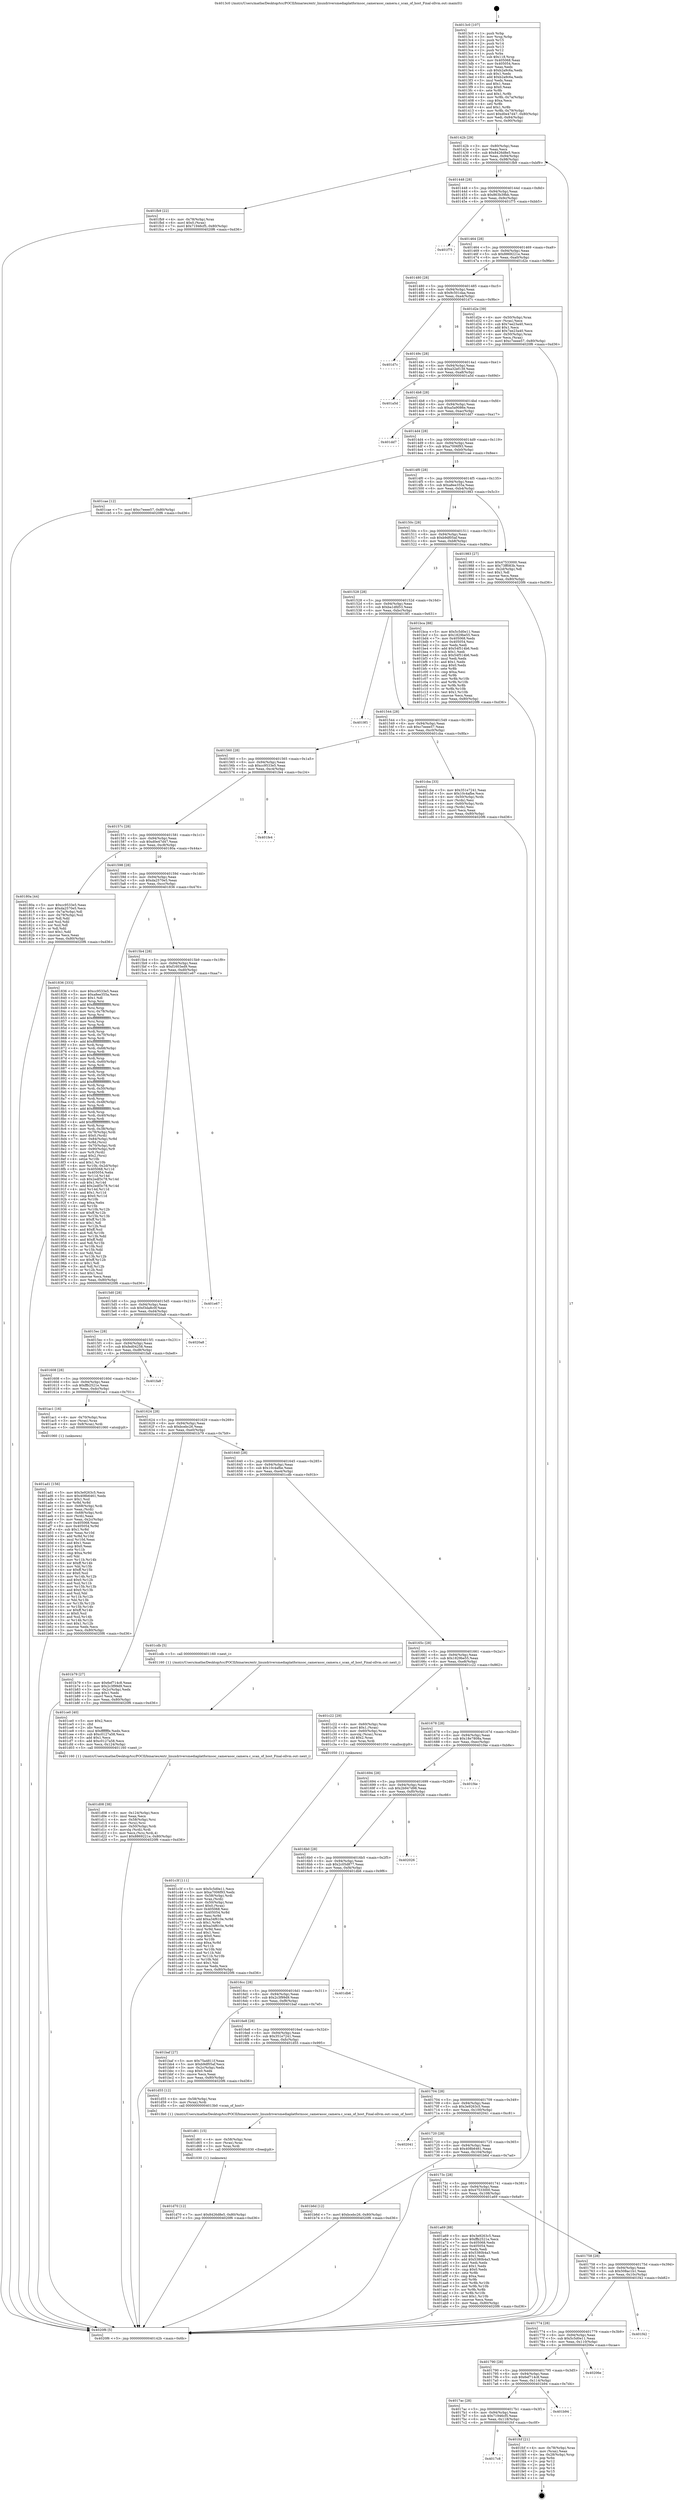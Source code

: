 digraph "0x4013c0" {
  label = "0x4013c0 (/mnt/c/Users/mathe/Desktop/tcc/POCII/binaries/extr_linuxdriversmediaplatformsoc_camerasoc_camera.c_scan_of_host_Final-ollvm.out::main(0))"
  labelloc = "t"
  node[shape=record]

  Entry [label="",width=0.3,height=0.3,shape=circle,fillcolor=black,style=filled]
  "0x40142b" [label="{
     0x40142b [29]\l
     | [instrs]\l
     &nbsp;&nbsp;0x40142b \<+3\>: mov -0x80(%rbp),%eax\l
     &nbsp;&nbsp;0x40142e \<+2\>: mov %eax,%ecx\l
     &nbsp;&nbsp;0x401430 \<+6\>: sub $0x8426d8e5,%ecx\l
     &nbsp;&nbsp;0x401436 \<+6\>: mov %eax,-0x94(%rbp)\l
     &nbsp;&nbsp;0x40143c \<+6\>: mov %ecx,-0x98(%rbp)\l
     &nbsp;&nbsp;0x401442 \<+6\>: je 0000000000401fb9 \<main+0xbf9\>\l
  }"]
  "0x401fb9" [label="{
     0x401fb9 [22]\l
     | [instrs]\l
     &nbsp;&nbsp;0x401fb9 \<+4\>: mov -0x78(%rbp),%rax\l
     &nbsp;&nbsp;0x401fbd \<+6\>: movl $0x0,(%rax)\l
     &nbsp;&nbsp;0x401fc3 \<+7\>: movl $0x71946cf5,-0x80(%rbp)\l
     &nbsp;&nbsp;0x401fca \<+5\>: jmp 00000000004020f6 \<main+0xd36\>\l
  }"]
  "0x401448" [label="{
     0x401448 [28]\l
     | [instrs]\l
     &nbsp;&nbsp;0x401448 \<+5\>: jmp 000000000040144d \<main+0x8d\>\l
     &nbsp;&nbsp;0x40144d \<+6\>: mov -0x94(%rbp),%eax\l
     &nbsp;&nbsp;0x401453 \<+5\>: sub $0x863b39bb,%eax\l
     &nbsp;&nbsp;0x401458 \<+6\>: mov %eax,-0x9c(%rbp)\l
     &nbsp;&nbsp;0x40145e \<+6\>: je 0000000000401f75 \<main+0xbb5\>\l
  }"]
  Exit [label="",width=0.3,height=0.3,shape=circle,fillcolor=black,style=filled,peripheries=2]
  "0x401f75" [label="{
     0x401f75\l
  }", style=dashed]
  "0x401464" [label="{
     0x401464 [28]\l
     | [instrs]\l
     &nbsp;&nbsp;0x401464 \<+5\>: jmp 0000000000401469 \<main+0xa9\>\l
     &nbsp;&nbsp;0x401469 \<+6\>: mov -0x94(%rbp),%eax\l
     &nbsp;&nbsp;0x40146f \<+5\>: sub $0x8869221e,%eax\l
     &nbsp;&nbsp;0x401474 \<+6\>: mov %eax,-0xa0(%rbp)\l
     &nbsp;&nbsp;0x40147a \<+6\>: je 0000000000401d2e \<main+0x96e\>\l
  }"]
  "0x4017c8" [label="{
     0x4017c8\l
  }", style=dashed]
  "0x401d2e" [label="{
     0x401d2e [39]\l
     | [instrs]\l
     &nbsp;&nbsp;0x401d2e \<+4\>: mov -0x50(%rbp),%rax\l
     &nbsp;&nbsp;0x401d32 \<+2\>: mov (%rax),%ecx\l
     &nbsp;&nbsp;0x401d34 \<+6\>: sub $0x7ee23a40,%ecx\l
     &nbsp;&nbsp;0x401d3a \<+3\>: add $0x1,%ecx\l
     &nbsp;&nbsp;0x401d3d \<+6\>: add $0x7ee23a40,%ecx\l
     &nbsp;&nbsp;0x401d43 \<+4\>: mov -0x50(%rbp),%rax\l
     &nbsp;&nbsp;0x401d47 \<+2\>: mov %ecx,(%rax)\l
     &nbsp;&nbsp;0x401d49 \<+7\>: movl $0xc7eeee57,-0x80(%rbp)\l
     &nbsp;&nbsp;0x401d50 \<+5\>: jmp 00000000004020f6 \<main+0xd36\>\l
  }"]
  "0x401480" [label="{
     0x401480 [28]\l
     | [instrs]\l
     &nbsp;&nbsp;0x401480 \<+5\>: jmp 0000000000401485 \<main+0xc5\>\l
     &nbsp;&nbsp;0x401485 \<+6\>: mov -0x94(%rbp),%eax\l
     &nbsp;&nbsp;0x40148b \<+5\>: sub $0x9c501daa,%eax\l
     &nbsp;&nbsp;0x401490 \<+6\>: mov %eax,-0xa4(%rbp)\l
     &nbsp;&nbsp;0x401496 \<+6\>: je 0000000000401d7c \<main+0x9bc\>\l
  }"]
  "0x401fcf" [label="{
     0x401fcf [21]\l
     | [instrs]\l
     &nbsp;&nbsp;0x401fcf \<+4\>: mov -0x78(%rbp),%rax\l
     &nbsp;&nbsp;0x401fd3 \<+2\>: mov (%rax),%eax\l
     &nbsp;&nbsp;0x401fd5 \<+4\>: lea -0x28(%rbp),%rsp\l
     &nbsp;&nbsp;0x401fd9 \<+1\>: pop %rbx\l
     &nbsp;&nbsp;0x401fda \<+2\>: pop %r12\l
     &nbsp;&nbsp;0x401fdc \<+2\>: pop %r13\l
     &nbsp;&nbsp;0x401fde \<+2\>: pop %r14\l
     &nbsp;&nbsp;0x401fe0 \<+2\>: pop %r15\l
     &nbsp;&nbsp;0x401fe2 \<+1\>: pop %rbp\l
     &nbsp;&nbsp;0x401fe3 \<+1\>: ret\l
  }"]
  "0x401d7c" [label="{
     0x401d7c\l
  }", style=dashed]
  "0x40149c" [label="{
     0x40149c [28]\l
     | [instrs]\l
     &nbsp;&nbsp;0x40149c \<+5\>: jmp 00000000004014a1 \<main+0xe1\>\l
     &nbsp;&nbsp;0x4014a1 \<+6\>: mov -0x94(%rbp),%eax\l
     &nbsp;&nbsp;0x4014a7 \<+5\>: sub $0xa32ef139,%eax\l
     &nbsp;&nbsp;0x4014ac \<+6\>: mov %eax,-0xa8(%rbp)\l
     &nbsp;&nbsp;0x4014b2 \<+6\>: je 0000000000401a5d \<main+0x69d\>\l
  }"]
  "0x4017ac" [label="{
     0x4017ac [28]\l
     | [instrs]\l
     &nbsp;&nbsp;0x4017ac \<+5\>: jmp 00000000004017b1 \<main+0x3f1\>\l
     &nbsp;&nbsp;0x4017b1 \<+6\>: mov -0x94(%rbp),%eax\l
     &nbsp;&nbsp;0x4017b7 \<+5\>: sub $0x71946cf5,%eax\l
     &nbsp;&nbsp;0x4017bc \<+6\>: mov %eax,-0x118(%rbp)\l
     &nbsp;&nbsp;0x4017c2 \<+6\>: je 0000000000401fcf \<main+0xc0f\>\l
  }"]
  "0x401a5d" [label="{
     0x401a5d\l
  }", style=dashed]
  "0x4014b8" [label="{
     0x4014b8 [28]\l
     | [instrs]\l
     &nbsp;&nbsp;0x4014b8 \<+5\>: jmp 00000000004014bd \<main+0xfd\>\l
     &nbsp;&nbsp;0x4014bd \<+6\>: mov -0x94(%rbp),%eax\l
     &nbsp;&nbsp;0x4014c3 \<+5\>: sub $0xa5a9086e,%eax\l
     &nbsp;&nbsp;0x4014c8 \<+6\>: mov %eax,-0xac(%rbp)\l
     &nbsp;&nbsp;0x4014ce \<+6\>: je 0000000000401dd7 \<main+0xa17\>\l
  }"]
  "0x401b94" [label="{
     0x401b94\l
  }", style=dashed]
  "0x401dd7" [label="{
     0x401dd7\l
  }", style=dashed]
  "0x4014d4" [label="{
     0x4014d4 [28]\l
     | [instrs]\l
     &nbsp;&nbsp;0x4014d4 \<+5\>: jmp 00000000004014d9 \<main+0x119\>\l
     &nbsp;&nbsp;0x4014d9 \<+6\>: mov -0x94(%rbp),%eax\l
     &nbsp;&nbsp;0x4014df \<+5\>: sub $0xa7006f93,%eax\l
     &nbsp;&nbsp;0x4014e4 \<+6\>: mov %eax,-0xb0(%rbp)\l
     &nbsp;&nbsp;0x4014ea \<+6\>: je 0000000000401cae \<main+0x8ee\>\l
  }"]
  "0x401790" [label="{
     0x401790 [28]\l
     | [instrs]\l
     &nbsp;&nbsp;0x401790 \<+5\>: jmp 0000000000401795 \<main+0x3d5\>\l
     &nbsp;&nbsp;0x401795 \<+6\>: mov -0x94(%rbp),%eax\l
     &nbsp;&nbsp;0x40179b \<+5\>: sub $0x6ef714c8,%eax\l
     &nbsp;&nbsp;0x4017a0 \<+6\>: mov %eax,-0x114(%rbp)\l
     &nbsp;&nbsp;0x4017a6 \<+6\>: je 0000000000401b94 \<main+0x7d4\>\l
  }"]
  "0x401cae" [label="{
     0x401cae [12]\l
     | [instrs]\l
     &nbsp;&nbsp;0x401cae \<+7\>: movl $0xc7eeee57,-0x80(%rbp)\l
     &nbsp;&nbsp;0x401cb5 \<+5\>: jmp 00000000004020f6 \<main+0xd36\>\l
  }"]
  "0x4014f0" [label="{
     0x4014f0 [28]\l
     | [instrs]\l
     &nbsp;&nbsp;0x4014f0 \<+5\>: jmp 00000000004014f5 \<main+0x135\>\l
     &nbsp;&nbsp;0x4014f5 \<+6\>: mov -0x94(%rbp),%eax\l
     &nbsp;&nbsp;0x4014fb \<+5\>: sub $0xa8ee355a,%eax\l
     &nbsp;&nbsp;0x401500 \<+6\>: mov %eax,-0xb4(%rbp)\l
     &nbsp;&nbsp;0x401506 \<+6\>: je 0000000000401983 \<main+0x5c3\>\l
  }"]
  "0x40206e" [label="{
     0x40206e\l
  }", style=dashed]
  "0x401983" [label="{
     0x401983 [27]\l
     | [instrs]\l
     &nbsp;&nbsp;0x401983 \<+5\>: mov $0x47533000,%eax\l
     &nbsp;&nbsp;0x401988 \<+5\>: mov $0x73ff083b,%ecx\l
     &nbsp;&nbsp;0x40198d \<+3\>: mov -0x2d(%rbp),%dl\l
     &nbsp;&nbsp;0x401990 \<+3\>: test $0x1,%dl\l
     &nbsp;&nbsp;0x401993 \<+3\>: cmovne %ecx,%eax\l
     &nbsp;&nbsp;0x401996 \<+3\>: mov %eax,-0x80(%rbp)\l
     &nbsp;&nbsp;0x401999 \<+5\>: jmp 00000000004020f6 \<main+0xd36\>\l
  }"]
  "0x40150c" [label="{
     0x40150c [28]\l
     | [instrs]\l
     &nbsp;&nbsp;0x40150c \<+5\>: jmp 0000000000401511 \<main+0x151\>\l
     &nbsp;&nbsp;0x401511 \<+6\>: mov -0x94(%rbp),%eax\l
     &nbsp;&nbsp;0x401517 \<+5\>: sub $0xb9df05af,%eax\l
     &nbsp;&nbsp;0x40151c \<+6\>: mov %eax,-0xb8(%rbp)\l
     &nbsp;&nbsp;0x401522 \<+6\>: je 0000000000401bca \<main+0x80a\>\l
  }"]
  "0x401774" [label="{
     0x401774 [28]\l
     | [instrs]\l
     &nbsp;&nbsp;0x401774 \<+5\>: jmp 0000000000401779 \<main+0x3b9\>\l
     &nbsp;&nbsp;0x401779 \<+6\>: mov -0x94(%rbp),%eax\l
     &nbsp;&nbsp;0x40177f \<+5\>: sub $0x5c5d0e11,%eax\l
     &nbsp;&nbsp;0x401784 \<+6\>: mov %eax,-0x110(%rbp)\l
     &nbsp;&nbsp;0x40178a \<+6\>: je 000000000040206e \<main+0xcae\>\l
  }"]
  "0x401bca" [label="{
     0x401bca [88]\l
     | [instrs]\l
     &nbsp;&nbsp;0x401bca \<+5\>: mov $0x5c5d0e11,%eax\l
     &nbsp;&nbsp;0x401bcf \<+5\>: mov $0x1829be55,%ecx\l
     &nbsp;&nbsp;0x401bd4 \<+7\>: mov 0x405068,%edx\l
     &nbsp;&nbsp;0x401bdb \<+7\>: mov 0x405054,%esi\l
     &nbsp;&nbsp;0x401be2 \<+2\>: mov %edx,%edi\l
     &nbsp;&nbsp;0x401be4 \<+6\>: add $0x54f514b6,%edi\l
     &nbsp;&nbsp;0x401bea \<+3\>: sub $0x1,%edi\l
     &nbsp;&nbsp;0x401bed \<+6\>: sub $0x54f514b6,%edi\l
     &nbsp;&nbsp;0x401bf3 \<+3\>: imul %edi,%edx\l
     &nbsp;&nbsp;0x401bf6 \<+3\>: and $0x1,%edx\l
     &nbsp;&nbsp;0x401bf9 \<+3\>: cmp $0x0,%edx\l
     &nbsp;&nbsp;0x401bfc \<+4\>: sete %r8b\l
     &nbsp;&nbsp;0x401c00 \<+3\>: cmp $0xa,%esi\l
     &nbsp;&nbsp;0x401c03 \<+4\>: setl %r9b\l
     &nbsp;&nbsp;0x401c07 \<+3\>: mov %r8b,%r10b\l
     &nbsp;&nbsp;0x401c0a \<+3\>: and %r9b,%r10b\l
     &nbsp;&nbsp;0x401c0d \<+3\>: xor %r9b,%r8b\l
     &nbsp;&nbsp;0x401c10 \<+3\>: or %r8b,%r10b\l
     &nbsp;&nbsp;0x401c13 \<+4\>: test $0x1,%r10b\l
     &nbsp;&nbsp;0x401c17 \<+3\>: cmovne %ecx,%eax\l
     &nbsp;&nbsp;0x401c1a \<+3\>: mov %eax,-0x80(%rbp)\l
     &nbsp;&nbsp;0x401c1d \<+5\>: jmp 00000000004020f6 \<main+0xd36\>\l
  }"]
  "0x401528" [label="{
     0x401528 [28]\l
     | [instrs]\l
     &nbsp;&nbsp;0x401528 \<+5\>: jmp 000000000040152d \<main+0x16d\>\l
     &nbsp;&nbsp;0x40152d \<+6\>: mov -0x94(%rbp),%eax\l
     &nbsp;&nbsp;0x401533 \<+5\>: sub $0xba1dfd53,%eax\l
     &nbsp;&nbsp;0x401538 \<+6\>: mov %eax,-0xbc(%rbp)\l
     &nbsp;&nbsp;0x40153e \<+6\>: je 00000000004019f1 \<main+0x631\>\l
  }"]
  "0x401f42" [label="{
     0x401f42\l
  }", style=dashed]
  "0x4019f1" [label="{
     0x4019f1\l
  }", style=dashed]
  "0x401544" [label="{
     0x401544 [28]\l
     | [instrs]\l
     &nbsp;&nbsp;0x401544 \<+5\>: jmp 0000000000401549 \<main+0x189\>\l
     &nbsp;&nbsp;0x401549 \<+6\>: mov -0x94(%rbp),%eax\l
     &nbsp;&nbsp;0x40154f \<+5\>: sub $0xc7eeee57,%eax\l
     &nbsp;&nbsp;0x401554 \<+6\>: mov %eax,-0xc0(%rbp)\l
     &nbsp;&nbsp;0x40155a \<+6\>: je 0000000000401cba \<main+0x8fa\>\l
  }"]
  "0x401d70" [label="{
     0x401d70 [12]\l
     | [instrs]\l
     &nbsp;&nbsp;0x401d70 \<+7\>: movl $0x8426d8e5,-0x80(%rbp)\l
     &nbsp;&nbsp;0x401d77 \<+5\>: jmp 00000000004020f6 \<main+0xd36\>\l
  }"]
  "0x401cba" [label="{
     0x401cba [33]\l
     | [instrs]\l
     &nbsp;&nbsp;0x401cba \<+5\>: mov $0x351e7241,%eax\l
     &nbsp;&nbsp;0x401cbf \<+5\>: mov $0x10c4afbe,%ecx\l
     &nbsp;&nbsp;0x401cc4 \<+4\>: mov -0x50(%rbp),%rdx\l
     &nbsp;&nbsp;0x401cc8 \<+2\>: mov (%rdx),%esi\l
     &nbsp;&nbsp;0x401cca \<+4\>: mov -0x60(%rbp),%rdx\l
     &nbsp;&nbsp;0x401cce \<+2\>: cmp (%rdx),%esi\l
     &nbsp;&nbsp;0x401cd0 \<+3\>: cmovl %ecx,%eax\l
     &nbsp;&nbsp;0x401cd3 \<+3\>: mov %eax,-0x80(%rbp)\l
     &nbsp;&nbsp;0x401cd6 \<+5\>: jmp 00000000004020f6 \<main+0xd36\>\l
  }"]
  "0x401560" [label="{
     0x401560 [28]\l
     | [instrs]\l
     &nbsp;&nbsp;0x401560 \<+5\>: jmp 0000000000401565 \<main+0x1a5\>\l
     &nbsp;&nbsp;0x401565 \<+6\>: mov -0x94(%rbp),%eax\l
     &nbsp;&nbsp;0x40156b \<+5\>: sub $0xcc9533e5,%eax\l
     &nbsp;&nbsp;0x401570 \<+6\>: mov %eax,-0xc4(%rbp)\l
     &nbsp;&nbsp;0x401576 \<+6\>: je 0000000000401fe4 \<main+0xc24\>\l
  }"]
  "0x401d61" [label="{
     0x401d61 [15]\l
     | [instrs]\l
     &nbsp;&nbsp;0x401d61 \<+4\>: mov -0x58(%rbp),%rax\l
     &nbsp;&nbsp;0x401d65 \<+3\>: mov (%rax),%rax\l
     &nbsp;&nbsp;0x401d68 \<+3\>: mov %rax,%rdi\l
     &nbsp;&nbsp;0x401d6b \<+5\>: call 0000000000401030 \<free@plt\>\l
     | [calls]\l
     &nbsp;&nbsp;0x401030 \{1\} (unknown)\l
  }"]
  "0x401fe4" [label="{
     0x401fe4\l
  }", style=dashed]
  "0x40157c" [label="{
     0x40157c [28]\l
     | [instrs]\l
     &nbsp;&nbsp;0x40157c \<+5\>: jmp 0000000000401581 \<main+0x1c1\>\l
     &nbsp;&nbsp;0x401581 \<+6\>: mov -0x94(%rbp),%eax\l
     &nbsp;&nbsp;0x401587 \<+5\>: sub $0xd0e47d47,%eax\l
     &nbsp;&nbsp;0x40158c \<+6\>: mov %eax,-0xc8(%rbp)\l
     &nbsp;&nbsp;0x401592 \<+6\>: je 000000000040180a \<main+0x44a\>\l
  }"]
  "0x401d08" [label="{
     0x401d08 [38]\l
     | [instrs]\l
     &nbsp;&nbsp;0x401d08 \<+6\>: mov -0x124(%rbp),%ecx\l
     &nbsp;&nbsp;0x401d0e \<+3\>: imul %eax,%ecx\l
     &nbsp;&nbsp;0x401d11 \<+4\>: mov -0x58(%rbp),%rsi\l
     &nbsp;&nbsp;0x401d15 \<+3\>: mov (%rsi),%rsi\l
     &nbsp;&nbsp;0x401d18 \<+4\>: mov -0x50(%rbp),%rdi\l
     &nbsp;&nbsp;0x401d1c \<+3\>: movslq (%rdi),%rdi\l
     &nbsp;&nbsp;0x401d1f \<+3\>: mov %ecx,(%rsi,%rdi,4)\l
     &nbsp;&nbsp;0x401d22 \<+7\>: movl $0x8869221e,-0x80(%rbp)\l
     &nbsp;&nbsp;0x401d29 \<+5\>: jmp 00000000004020f6 \<main+0xd36\>\l
  }"]
  "0x40180a" [label="{
     0x40180a [44]\l
     | [instrs]\l
     &nbsp;&nbsp;0x40180a \<+5\>: mov $0xcc9533e5,%eax\l
     &nbsp;&nbsp;0x40180f \<+5\>: mov $0xda2570e5,%ecx\l
     &nbsp;&nbsp;0x401814 \<+3\>: mov -0x7a(%rbp),%dl\l
     &nbsp;&nbsp;0x401817 \<+4\>: mov -0x79(%rbp),%sil\l
     &nbsp;&nbsp;0x40181b \<+3\>: mov %dl,%dil\l
     &nbsp;&nbsp;0x40181e \<+3\>: and %sil,%dil\l
     &nbsp;&nbsp;0x401821 \<+3\>: xor %sil,%dl\l
     &nbsp;&nbsp;0x401824 \<+3\>: or %dl,%dil\l
     &nbsp;&nbsp;0x401827 \<+4\>: test $0x1,%dil\l
     &nbsp;&nbsp;0x40182b \<+3\>: cmovne %ecx,%eax\l
     &nbsp;&nbsp;0x40182e \<+3\>: mov %eax,-0x80(%rbp)\l
     &nbsp;&nbsp;0x401831 \<+5\>: jmp 00000000004020f6 \<main+0xd36\>\l
  }"]
  "0x401598" [label="{
     0x401598 [28]\l
     | [instrs]\l
     &nbsp;&nbsp;0x401598 \<+5\>: jmp 000000000040159d \<main+0x1dd\>\l
     &nbsp;&nbsp;0x40159d \<+6\>: mov -0x94(%rbp),%eax\l
     &nbsp;&nbsp;0x4015a3 \<+5\>: sub $0xda2570e5,%eax\l
     &nbsp;&nbsp;0x4015a8 \<+6\>: mov %eax,-0xcc(%rbp)\l
     &nbsp;&nbsp;0x4015ae \<+6\>: je 0000000000401836 \<main+0x476\>\l
  }"]
  "0x4020f6" [label="{
     0x4020f6 [5]\l
     | [instrs]\l
     &nbsp;&nbsp;0x4020f6 \<+5\>: jmp 000000000040142b \<main+0x6b\>\l
  }"]
  "0x4013c0" [label="{
     0x4013c0 [107]\l
     | [instrs]\l
     &nbsp;&nbsp;0x4013c0 \<+1\>: push %rbp\l
     &nbsp;&nbsp;0x4013c1 \<+3\>: mov %rsp,%rbp\l
     &nbsp;&nbsp;0x4013c4 \<+2\>: push %r15\l
     &nbsp;&nbsp;0x4013c6 \<+2\>: push %r14\l
     &nbsp;&nbsp;0x4013c8 \<+2\>: push %r13\l
     &nbsp;&nbsp;0x4013ca \<+2\>: push %r12\l
     &nbsp;&nbsp;0x4013cc \<+1\>: push %rbx\l
     &nbsp;&nbsp;0x4013cd \<+7\>: sub $0x118,%rsp\l
     &nbsp;&nbsp;0x4013d4 \<+7\>: mov 0x405068,%eax\l
     &nbsp;&nbsp;0x4013db \<+7\>: mov 0x405054,%ecx\l
     &nbsp;&nbsp;0x4013e2 \<+2\>: mov %eax,%edx\l
     &nbsp;&nbsp;0x4013e4 \<+6\>: sub $0xb2a9c6a,%edx\l
     &nbsp;&nbsp;0x4013ea \<+3\>: sub $0x1,%edx\l
     &nbsp;&nbsp;0x4013ed \<+6\>: add $0xb2a9c6a,%edx\l
     &nbsp;&nbsp;0x4013f3 \<+3\>: imul %edx,%eax\l
     &nbsp;&nbsp;0x4013f6 \<+3\>: and $0x1,%eax\l
     &nbsp;&nbsp;0x4013f9 \<+3\>: cmp $0x0,%eax\l
     &nbsp;&nbsp;0x4013fc \<+4\>: sete %r8b\l
     &nbsp;&nbsp;0x401400 \<+4\>: and $0x1,%r8b\l
     &nbsp;&nbsp;0x401404 \<+4\>: mov %r8b,-0x7a(%rbp)\l
     &nbsp;&nbsp;0x401408 \<+3\>: cmp $0xa,%ecx\l
     &nbsp;&nbsp;0x40140b \<+4\>: setl %r8b\l
     &nbsp;&nbsp;0x40140f \<+4\>: and $0x1,%r8b\l
     &nbsp;&nbsp;0x401413 \<+4\>: mov %r8b,-0x79(%rbp)\l
     &nbsp;&nbsp;0x401417 \<+7\>: movl $0xd0e47d47,-0x80(%rbp)\l
     &nbsp;&nbsp;0x40141e \<+6\>: mov %edi,-0x84(%rbp)\l
     &nbsp;&nbsp;0x401424 \<+7\>: mov %rsi,-0x90(%rbp)\l
  }"]
  "0x401ce0" [label="{
     0x401ce0 [40]\l
     | [instrs]\l
     &nbsp;&nbsp;0x401ce0 \<+5\>: mov $0x2,%ecx\l
     &nbsp;&nbsp;0x401ce5 \<+1\>: cltd\l
     &nbsp;&nbsp;0x401ce6 \<+2\>: idiv %ecx\l
     &nbsp;&nbsp;0x401ce8 \<+6\>: imul $0xfffffffe,%edx,%ecx\l
     &nbsp;&nbsp;0x401cee \<+6\>: sub $0xc0127a58,%ecx\l
     &nbsp;&nbsp;0x401cf4 \<+3\>: add $0x1,%ecx\l
     &nbsp;&nbsp;0x401cf7 \<+6\>: add $0xc0127a58,%ecx\l
     &nbsp;&nbsp;0x401cfd \<+6\>: mov %ecx,-0x124(%rbp)\l
     &nbsp;&nbsp;0x401d03 \<+5\>: call 0000000000401160 \<next_i\>\l
     | [calls]\l
     &nbsp;&nbsp;0x401160 \{1\} (/mnt/c/Users/mathe/Desktop/tcc/POCII/binaries/extr_linuxdriversmediaplatformsoc_camerasoc_camera.c_scan_of_host_Final-ollvm.out::next_i)\l
  }"]
  "0x401836" [label="{
     0x401836 [333]\l
     | [instrs]\l
     &nbsp;&nbsp;0x401836 \<+5\>: mov $0xcc9533e5,%eax\l
     &nbsp;&nbsp;0x40183b \<+5\>: mov $0xa8ee355a,%ecx\l
     &nbsp;&nbsp;0x401840 \<+2\>: mov $0x1,%dl\l
     &nbsp;&nbsp;0x401842 \<+3\>: mov %rsp,%rsi\l
     &nbsp;&nbsp;0x401845 \<+4\>: add $0xfffffffffffffff0,%rsi\l
     &nbsp;&nbsp;0x401849 \<+3\>: mov %rsi,%rsp\l
     &nbsp;&nbsp;0x40184c \<+4\>: mov %rsi,-0x78(%rbp)\l
     &nbsp;&nbsp;0x401850 \<+3\>: mov %rsp,%rsi\l
     &nbsp;&nbsp;0x401853 \<+4\>: add $0xfffffffffffffff0,%rsi\l
     &nbsp;&nbsp;0x401857 \<+3\>: mov %rsi,%rsp\l
     &nbsp;&nbsp;0x40185a \<+3\>: mov %rsp,%rdi\l
     &nbsp;&nbsp;0x40185d \<+4\>: add $0xfffffffffffffff0,%rdi\l
     &nbsp;&nbsp;0x401861 \<+3\>: mov %rdi,%rsp\l
     &nbsp;&nbsp;0x401864 \<+4\>: mov %rdi,-0x70(%rbp)\l
     &nbsp;&nbsp;0x401868 \<+3\>: mov %rsp,%rdi\l
     &nbsp;&nbsp;0x40186b \<+4\>: add $0xfffffffffffffff0,%rdi\l
     &nbsp;&nbsp;0x40186f \<+3\>: mov %rdi,%rsp\l
     &nbsp;&nbsp;0x401872 \<+4\>: mov %rdi,-0x68(%rbp)\l
     &nbsp;&nbsp;0x401876 \<+3\>: mov %rsp,%rdi\l
     &nbsp;&nbsp;0x401879 \<+4\>: add $0xfffffffffffffff0,%rdi\l
     &nbsp;&nbsp;0x40187d \<+3\>: mov %rdi,%rsp\l
     &nbsp;&nbsp;0x401880 \<+4\>: mov %rdi,-0x60(%rbp)\l
     &nbsp;&nbsp;0x401884 \<+3\>: mov %rsp,%rdi\l
     &nbsp;&nbsp;0x401887 \<+4\>: add $0xfffffffffffffff0,%rdi\l
     &nbsp;&nbsp;0x40188b \<+3\>: mov %rdi,%rsp\l
     &nbsp;&nbsp;0x40188e \<+4\>: mov %rdi,-0x58(%rbp)\l
     &nbsp;&nbsp;0x401892 \<+3\>: mov %rsp,%rdi\l
     &nbsp;&nbsp;0x401895 \<+4\>: add $0xfffffffffffffff0,%rdi\l
     &nbsp;&nbsp;0x401899 \<+3\>: mov %rdi,%rsp\l
     &nbsp;&nbsp;0x40189c \<+4\>: mov %rdi,-0x50(%rbp)\l
     &nbsp;&nbsp;0x4018a0 \<+3\>: mov %rsp,%rdi\l
     &nbsp;&nbsp;0x4018a3 \<+4\>: add $0xfffffffffffffff0,%rdi\l
     &nbsp;&nbsp;0x4018a7 \<+3\>: mov %rdi,%rsp\l
     &nbsp;&nbsp;0x4018aa \<+4\>: mov %rdi,-0x48(%rbp)\l
     &nbsp;&nbsp;0x4018ae \<+3\>: mov %rsp,%rdi\l
     &nbsp;&nbsp;0x4018b1 \<+4\>: add $0xfffffffffffffff0,%rdi\l
     &nbsp;&nbsp;0x4018b5 \<+3\>: mov %rdi,%rsp\l
     &nbsp;&nbsp;0x4018b8 \<+4\>: mov %rdi,-0x40(%rbp)\l
     &nbsp;&nbsp;0x4018bc \<+3\>: mov %rsp,%rdi\l
     &nbsp;&nbsp;0x4018bf \<+4\>: add $0xfffffffffffffff0,%rdi\l
     &nbsp;&nbsp;0x4018c3 \<+3\>: mov %rdi,%rsp\l
     &nbsp;&nbsp;0x4018c6 \<+4\>: mov %rdi,-0x38(%rbp)\l
     &nbsp;&nbsp;0x4018ca \<+4\>: mov -0x78(%rbp),%rdi\l
     &nbsp;&nbsp;0x4018ce \<+6\>: movl $0x0,(%rdi)\l
     &nbsp;&nbsp;0x4018d4 \<+7\>: mov -0x84(%rbp),%r8d\l
     &nbsp;&nbsp;0x4018db \<+3\>: mov %r8d,(%rsi)\l
     &nbsp;&nbsp;0x4018de \<+4\>: mov -0x70(%rbp),%rdi\l
     &nbsp;&nbsp;0x4018e2 \<+7\>: mov -0x90(%rbp),%r9\l
     &nbsp;&nbsp;0x4018e9 \<+3\>: mov %r9,(%rdi)\l
     &nbsp;&nbsp;0x4018ec \<+3\>: cmpl $0x2,(%rsi)\l
     &nbsp;&nbsp;0x4018ef \<+4\>: setne %r10b\l
     &nbsp;&nbsp;0x4018f3 \<+4\>: and $0x1,%r10b\l
     &nbsp;&nbsp;0x4018f7 \<+4\>: mov %r10b,-0x2d(%rbp)\l
     &nbsp;&nbsp;0x4018fb \<+8\>: mov 0x405068,%r11d\l
     &nbsp;&nbsp;0x401903 \<+7\>: mov 0x405054,%ebx\l
     &nbsp;&nbsp;0x40190a \<+3\>: mov %r11d,%r14d\l
     &nbsp;&nbsp;0x40190d \<+7\>: sub $0x2edf3c78,%r14d\l
     &nbsp;&nbsp;0x401914 \<+4\>: sub $0x1,%r14d\l
     &nbsp;&nbsp;0x401918 \<+7\>: add $0x2edf3c78,%r14d\l
     &nbsp;&nbsp;0x40191f \<+4\>: imul %r14d,%r11d\l
     &nbsp;&nbsp;0x401923 \<+4\>: and $0x1,%r11d\l
     &nbsp;&nbsp;0x401927 \<+4\>: cmp $0x0,%r11d\l
     &nbsp;&nbsp;0x40192b \<+4\>: sete %r10b\l
     &nbsp;&nbsp;0x40192f \<+3\>: cmp $0xa,%ebx\l
     &nbsp;&nbsp;0x401932 \<+4\>: setl %r15b\l
     &nbsp;&nbsp;0x401936 \<+3\>: mov %r10b,%r12b\l
     &nbsp;&nbsp;0x401939 \<+4\>: xor $0xff,%r12b\l
     &nbsp;&nbsp;0x40193d \<+3\>: mov %r15b,%r13b\l
     &nbsp;&nbsp;0x401940 \<+4\>: xor $0xff,%r13b\l
     &nbsp;&nbsp;0x401944 \<+3\>: xor $0x1,%dl\l
     &nbsp;&nbsp;0x401947 \<+3\>: mov %r12b,%sil\l
     &nbsp;&nbsp;0x40194a \<+4\>: and $0xff,%sil\l
     &nbsp;&nbsp;0x40194e \<+3\>: and %dl,%r10b\l
     &nbsp;&nbsp;0x401951 \<+3\>: mov %r13b,%dil\l
     &nbsp;&nbsp;0x401954 \<+4\>: and $0xff,%dil\l
     &nbsp;&nbsp;0x401958 \<+3\>: and %dl,%r15b\l
     &nbsp;&nbsp;0x40195b \<+3\>: or %r10b,%sil\l
     &nbsp;&nbsp;0x40195e \<+3\>: or %r15b,%dil\l
     &nbsp;&nbsp;0x401961 \<+3\>: xor %dil,%sil\l
     &nbsp;&nbsp;0x401964 \<+3\>: or %r13b,%r12b\l
     &nbsp;&nbsp;0x401967 \<+4\>: xor $0xff,%r12b\l
     &nbsp;&nbsp;0x40196b \<+3\>: or $0x1,%dl\l
     &nbsp;&nbsp;0x40196e \<+3\>: and %dl,%r12b\l
     &nbsp;&nbsp;0x401971 \<+3\>: or %r12b,%sil\l
     &nbsp;&nbsp;0x401974 \<+4\>: test $0x1,%sil\l
     &nbsp;&nbsp;0x401978 \<+3\>: cmovne %ecx,%eax\l
     &nbsp;&nbsp;0x40197b \<+3\>: mov %eax,-0x80(%rbp)\l
     &nbsp;&nbsp;0x40197e \<+5\>: jmp 00000000004020f6 \<main+0xd36\>\l
  }"]
  "0x4015b4" [label="{
     0x4015b4 [28]\l
     | [instrs]\l
     &nbsp;&nbsp;0x4015b4 \<+5\>: jmp 00000000004015b9 \<main+0x1f9\>\l
     &nbsp;&nbsp;0x4015b9 \<+6\>: mov -0x94(%rbp),%eax\l
     &nbsp;&nbsp;0x4015bf \<+5\>: sub $0xf1603ed9,%eax\l
     &nbsp;&nbsp;0x4015c4 \<+6\>: mov %eax,-0xd0(%rbp)\l
     &nbsp;&nbsp;0x4015ca \<+6\>: je 0000000000401e67 \<main+0xaa7\>\l
  }"]
  "0x401c3f" [label="{
     0x401c3f [111]\l
     | [instrs]\l
     &nbsp;&nbsp;0x401c3f \<+5\>: mov $0x5c5d0e11,%ecx\l
     &nbsp;&nbsp;0x401c44 \<+5\>: mov $0xa7006f93,%edx\l
     &nbsp;&nbsp;0x401c49 \<+4\>: mov -0x58(%rbp),%rdi\l
     &nbsp;&nbsp;0x401c4d \<+3\>: mov %rax,(%rdi)\l
     &nbsp;&nbsp;0x401c50 \<+4\>: mov -0x50(%rbp),%rax\l
     &nbsp;&nbsp;0x401c54 \<+6\>: movl $0x0,(%rax)\l
     &nbsp;&nbsp;0x401c5a \<+7\>: mov 0x405068,%esi\l
     &nbsp;&nbsp;0x401c61 \<+8\>: mov 0x405054,%r8d\l
     &nbsp;&nbsp;0x401c69 \<+3\>: mov %esi,%r9d\l
     &nbsp;&nbsp;0x401c6c \<+7\>: add $0xa34f610e,%r9d\l
     &nbsp;&nbsp;0x401c73 \<+4\>: sub $0x1,%r9d\l
     &nbsp;&nbsp;0x401c77 \<+7\>: sub $0xa34f610e,%r9d\l
     &nbsp;&nbsp;0x401c7e \<+4\>: imul %r9d,%esi\l
     &nbsp;&nbsp;0x401c82 \<+3\>: and $0x1,%esi\l
     &nbsp;&nbsp;0x401c85 \<+3\>: cmp $0x0,%esi\l
     &nbsp;&nbsp;0x401c88 \<+4\>: sete %r10b\l
     &nbsp;&nbsp;0x401c8c \<+4\>: cmp $0xa,%r8d\l
     &nbsp;&nbsp;0x401c90 \<+4\>: setl %r11b\l
     &nbsp;&nbsp;0x401c94 \<+3\>: mov %r10b,%bl\l
     &nbsp;&nbsp;0x401c97 \<+3\>: and %r11b,%bl\l
     &nbsp;&nbsp;0x401c9a \<+3\>: xor %r11b,%r10b\l
     &nbsp;&nbsp;0x401c9d \<+3\>: or %r10b,%bl\l
     &nbsp;&nbsp;0x401ca0 \<+3\>: test $0x1,%bl\l
     &nbsp;&nbsp;0x401ca3 \<+3\>: cmovne %edx,%ecx\l
     &nbsp;&nbsp;0x401ca6 \<+3\>: mov %ecx,-0x80(%rbp)\l
     &nbsp;&nbsp;0x401ca9 \<+5\>: jmp 00000000004020f6 \<main+0xd36\>\l
  }"]
  "0x401ad1" [label="{
     0x401ad1 [156]\l
     | [instrs]\l
     &nbsp;&nbsp;0x401ad1 \<+5\>: mov $0x3e9263c5,%ecx\l
     &nbsp;&nbsp;0x401ad6 \<+5\>: mov $0x408b6461,%edx\l
     &nbsp;&nbsp;0x401adb \<+3\>: mov $0x1,%sil\l
     &nbsp;&nbsp;0x401ade \<+3\>: xor %r8d,%r8d\l
     &nbsp;&nbsp;0x401ae1 \<+4\>: mov -0x68(%rbp),%rdi\l
     &nbsp;&nbsp;0x401ae5 \<+2\>: mov %eax,(%rdi)\l
     &nbsp;&nbsp;0x401ae7 \<+4\>: mov -0x68(%rbp),%rdi\l
     &nbsp;&nbsp;0x401aeb \<+2\>: mov (%rdi),%eax\l
     &nbsp;&nbsp;0x401aed \<+3\>: mov %eax,-0x2c(%rbp)\l
     &nbsp;&nbsp;0x401af0 \<+7\>: mov 0x405068,%eax\l
     &nbsp;&nbsp;0x401af7 \<+8\>: mov 0x405054,%r9d\l
     &nbsp;&nbsp;0x401aff \<+4\>: sub $0x1,%r8d\l
     &nbsp;&nbsp;0x401b03 \<+3\>: mov %eax,%r10d\l
     &nbsp;&nbsp;0x401b06 \<+3\>: add %r8d,%r10d\l
     &nbsp;&nbsp;0x401b09 \<+4\>: imul %r10d,%eax\l
     &nbsp;&nbsp;0x401b0d \<+3\>: and $0x1,%eax\l
     &nbsp;&nbsp;0x401b10 \<+3\>: cmp $0x0,%eax\l
     &nbsp;&nbsp;0x401b13 \<+4\>: sete %r11b\l
     &nbsp;&nbsp;0x401b17 \<+4\>: cmp $0xa,%r9d\l
     &nbsp;&nbsp;0x401b1b \<+3\>: setl %bl\l
     &nbsp;&nbsp;0x401b1e \<+3\>: mov %r11b,%r14b\l
     &nbsp;&nbsp;0x401b21 \<+4\>: xor $0xff,%r14b\l
     &nbsp;&nbsp;0x401b25 \<+3\>: mov %bl,%r15b\l
     &nbsp;&nbsp;0x401b28 \<+4\>: xor $0xff,%r15b\l
     &nbsp;&nbsp;0x401b2c \<+4\>: xor $0x0,%sil\l
     &nbsp;&nbsp;0x401b30 \<+3\>: mov %r14b,%r12b\l
     &nbsp;&nbsp;0x401b33 \<+4\>: and $0x0,%r12b\l
     &nbsp;&nbsp;0x401b37 \<+3\>: and %sil,%r11b\l
     &nbsp;&nbsp;0x401b3a \<+3\>: mov %r15b,%r13b\l
     &nbsp;&nbsp;0x401b3d \<+4\>: and $0x0,%r13b\l
     &nbsp;&nbsp;0x401b41 \<+3\>: and %sil,%bl\l
     &nbsp;&nbsp;0x401b44 \<+3\>: or %r11b,%r12b\l
     &nbsp;&nbsp;0x401b47 \<+3\>: or %bl,%r13b\l
     &nbsp;&nbsp;0x401b4a \<+3\>: xor %r13b,%r12b\l
     &nbsp;&nbsp;0x401b4d \<+3\>: or %r15b,%r14b\l
     &nbsp;&nbsp;0x401b50 \<+4\>: xor $0xff,%r14b\l
     &nbsp;&nbsp;0x401b54 \<+4\>: or $0x0,%sil\l
     &nbsp;&nbsp;0x401b58 \<+3\>: and %sil,%r14b\l
     &nbsp;&nbsp;0x401b5b \<+3\>: or %r14b,%r12b\l
     &nbsp;&nbsp;0x401b5e \<+4\>: test $0x1,%r12b\l
     &nbsp;&nbsp;0x401b62 \<+3\>: cmovne %edx,%ecx\l
     &nbsp;&nbsp;0x401b65 \<+3\>: mov %ecx,-0x80(%rbp)\l
     &nbsp;&nbsp;0x401b68 \<+5\>: jmp 00000000004020f6 \<main+0xd36\>\l
  }"]
  "0x401e67" [label="{
     0x401e67\l
  }", style=dashed]
  "0x4015d0" [label="{
     0x4015d0 [28]\l
     | [instrs]\l
     &nbsp;&nbsp;0x4015d0 \<+5\>: jmp 00000000004015d5 \<main+0x215\>\l
     &nbsp;&nbsp;0x4015d5 \<+6\>: mov -0x94(%rbp),%eax\l
     &nbsp;&nbsp;0x4015db \<+5\>: sub $0xf3da8c0f,%eax\l
     &nbsp;&nbsp;0x4015e0 \<+6\>: mov %eax,-0xd4(%rbp)\l
     &nbsp;&nbsp;0x4015e6 \<+6\>: je 00000000004020a8 \<main+0xce8\>\l
  }"]
  "0x401758" [label="{
     0x401758 [28]\l
     | [instrs]\l
     &nbsp;&nbsp;0x401758 \<+5\>: jmp 000000000040175d \<main+0x39d\>\l
     &nbsp;&nbsp;0x40175d \<+6\>: mov -0x94(%rbp),%eax\l
     &nbsp;&nbsp;0x401763 \<+5\>: sub $0x508ac1b1,%eax\l
     &nbsp;&nbsp;0x401768 \<+6\>: mov %eax,-0x10c(%rbp)\l
     &nbsp;&nbsp;0x40176e \<+6\>: je 0000000000401f42 \<main+0xb82\>\l
  }"]
  "0x4020a8" [label="{
     0x4020a8\l
  }", style=dashed]
  "0x4015ec" [label="{
     0x4015ec [28]\l
     | [instrs]\l
     &nbsp;&nbsp;0x4015ec \<+5\>: jmp 00000000004015f1 \<main+0x231\>\l
     &nbsp;&nbsp;0x4015f1 \<+6\>: mov -0x94(%rbp),%eax\l
     &nbsp;&nbsp;0x4015f7 \<+5\>: sub $0xfed04258,%eax\l
     &nbsp;&nbsp;0x4015fc \<+6\>: mov %eax,-0xd8(%rbp)\l
     &nbsp;&nbsp;0x401602 \<+6\>: je 0000000000401fa8 \<main+0xbe8\>\l
  }"]
  "0x401a69" [label="{
     0x401a69 [88]\l
     | [instrs]\l
     &nbsp;&nbsp;0x401a69 \<+5\>: mov $0x3e9263c5,%eax\l
     &nbsp;&nbsp;0x401a6e \<+5\>: mov $0xffb2521e,%ecx\l
     &nbsp;&nbsp;0x401a73 \<+7\>: mov 0x405068,%edx\l
     &nbsp;&nbsp;0x401a7a \<+7\>: mov 0x405054,%esi\l
     &nbsp;&nbsp;0x401a81 \<+2\>: mov %edx,%edi\l
     &nbsp;&nbsp;0x401a83 \<+6\>: sub $0x5380b4a3,%edi\l
     &nbsp;&nbsp;0x401a89 \<+3\>: sub $0x1,%edi\l
     &nbsp;&nbsp;0x401a8c \<+6\>: add $0x5380b4a3,%edi\l
     &nbsp;&nbsp;0x401a92 \<+3\>: imul %edi,%edx\l
     &nbsp;&nbsp;0x401a95 \<+3\>: and $0x1,%edx\l
     &nbsp;&nbsp;0x401a98 \<+3\>: cmp $0x0,%edx\l
     &nbsp;&nbsp;0x401a9b \<+4\>: sete %r8b\l
     &nbsp;&nbsp;0x401a9f \<+3\>: cmp $0xa,%esi\l
     &nbsp;&nbsp;0x401aa2 \<+4\>: setl %r9b\l
     &nbsp;&nbsp;0x401aa6 \<+3\>: mov %r8b,%r10b\l
     &nbsp;&nbsp;0x401aa9 \<+3\>: and %r9b,%r10b\l
     &nbsp;&nbsp;0x401aac \<+3\>: xor %r9b,%r8b\l
     &nbsp;&nbsp;0x401aaf \<+3\>: or %r8b,%r10b\l
     &nbsp;&nbsp;0x401ab2 \<+4\>: test $0x1,%r10b\l
     &nbsp;&nbsp;0x401ab6 \<+3\>: cmovne %ecx,%eax\l
     &nbsp;&nbsp;0x401ab9 \<+3\>: mov %eax,-0x80(%rbp)\l
     &nbsp;&nbsp;0x401abc \<+5\>: jmp 00000000004020f6 \<main+0xd36\>\l
  }"]
  "0x401fa8" [label="{
     0x401fa8\l
  }", style=dashed]
  "0x401608" [label="{
     0x401608 [28]\l
     | [instrs]\l
     &nbsp;&nbsp;0x401608 \<+5\>: jmp 000000000040160d \<main+0x24d\>\l
     &nbsp;&nbsp;0x40160d \<+6\>: mov -0x94(%rbp),%eax\l
     &nbsp;&nbsp;0x401613 \<+5\>: sub $0xffb2521e,%eax\l
     &nbsp;&nbsp;0x401618 \<+6\>: mov %eax,-0xdc(%rbp)\l
     &nbsp;&nbsp;0x40161e \<+6\>: je 0000000000401ac1 \<main+0x701\>\l
  }"]
  "0x40173c" [label="{
     0x40173c [28]\l
     | [instrs]\l
     &nbsp;&nbsp;0x40173c \<+5\>: jmp 0000000000401741 \<main+0x381\>\l
     &nbsp;&nbsp;0x401741 \<+6\>: mov -0x94(%rbp),%eax\l
     &nbsp;&nbsp;0x401747 \<+5\>: sub $0x47533000,%eax\l
     &nbsp;&nbsp;0x40174c \<+6\>: mov %eax,-0x108(%rbp)\l
     &nbsp;&nbsp;0x401752 \<+6\>: je 0000000000401a69 \<main+0x6a9\>\l
  }"]
  "0x401ac1" [label="{
     0x401ac1 [16]\l
     | [instrs]\l
     &nbsp;&nbsp;0x401ac1 \<+4\>: mov -0x70(%rbp),%rax\l
     &nbsp;&nbsp;0x401ac5 \<+3\>: mov (%rax),%rax\l
     &nbsp;&nbsp;0x401ac8 \<+4\>: mov 0x8(%rax),%rdi\l
     &nbsp;&nbsp;0x401acc \<+5\>: call 0000000000401060 \<atoi@plt\>\l
     | [calls]\l
     &nbsp;&nbsp;0x401060 \{1\} (unknown)\l
  }"]
  "0x401624" [label="{
     0x401624 [28]\l
     | [instrs]\l
     &nbsp;&nbsp;0x401624 \<+5\>: jmp 0000000000401629 \<main+0x269\>\l
     &nbsp;&nbsp;0x401629 \<+6\>: mov -0x94(%rbp),%eax\l
     &nbsp;&nbsp;0x40162f \<+5\>: sub $0xbcebc26,%eax\l
     &nbsp;&nbsp;0x401634 \<+6\>: mov %eax,-0xe0(%rbp)\l
     &nbsp;&nbsp;0x40163a \<+6\>: je 0000000000401b79 \<main+0x7b9\>\l
  }"]
  "0x401b6d" [label="{
     0x401b6d [12]\l
     | [instrs]\l
     &nbsp;&nbsp;0x401b6d \<+7\>: movl $0xbcebc26,-0x80(%rbp)\l
     &nbsp;&nbsp;0x401b74 \<+5\>: jmp 00000000004020f6 \<main+0xd36\>\l
  }"]
  "0x401b79" [label="{
     0x401b79 [27]\l
     | [instrs]\l
     &nbsp;&nbsp;0x401b79 \<+5\>: mov $0x6ef714c8,%eax\l
     &nbsp;&nbsp;0x401b7e \<+5\>: mov $0x2c3f99d9,%ecx\l
     &nbsp;&nbsp;0x401b83 \<+3\>: mov -0x2c(%rbp),%edx\l
     &nbsp;&nbsp;0x401b86 \<+3\>: cmp $0x1,%edx\l
     &nbsp;&nbsp;0x401b89 \<+3\>: cmovl %ecx,%eax\l
     &nbsp;&nbsp;0x401b8c \<+3\>: mov %eax,-0x80(%rbp)\l
     &nbsp;&nbsp;0x401b8f \<+5\>: jmp 00000000004020f6 \<main+0xd36\>\l
  }"]
  "0x401640" [label="{
     0x401640 [28]\l
     | [instrs]\l
     &nbsp;&nbsp;0x401640 \<+5\>: jmp 0000000000401645 \<main+0x285\>\l
     &nbsp;&nbsp;0x401645 \<+6\>: mov -0x94(%rbp),%eax\l
     &nbsp;&nbsp;0x40164b \<+5\>: sub $0x10c4afbe,%eax\l
     &nbsp;&nbsp;0x401650 \<+6\>: mov %eax,-0xe4(%rbp)\l
     &nbsp;&nbsp;0x401656 \<+6\>: je 0000000000401cdb \<main+0x91b\>\l
  }"]
  "0x401720" [label="{
     0x401720 [28]\l
     | [instrs]\l
     &nbsp;&nbsp;0x401720 \<+5\>: jmp 0000000000401725 \<main+0x365\>\l
     &nbsp;&nbsp;0x401725 \<+6\>: mov -0x94(%rbp),%eax\l
     &nbsp;&nbsp;0x40172b \<+5\>: sub $0x408b6461,%eax\l
     &nbsp;&nbsp;0x401730 \<+6\>: mov %eax,-0x104(%rbp)\l
     &nbsp;&nbsp;0x401736 \<+6\>: je 0000000000401b6d \<main+0x7ad\>\l
  }"]
  "0x401cdb" [label="{
     0x401cdb [5]\l
     | [instrs]\l
     &nbsp;&nbsp;0x401cdb \<+5\>: call 0000000000401160 \<next_i\>\l
     | [calls]\l
     &nbsp;&nbsp;0x401160 \{1\} (/mnt/c/Users/mathe/Desktop/tcc/POCII/binaries/extr_linuxdriversmediaplatformsoc_camerasoc_camera.c_scan_of_host_Final-ollvm.out::next_i)\l
  }"]
  "0x40165c" [label="{
     0x40165c [28]\l
     | [instrs]\l
     &nbsp;&nbsp;0x40165c \<+5\>: jmp 0000000000401661 \<main+0x2a1\>\l
     &nbsp;&nbsp;0x401661 \<+6\>: mov -0x94(%rbp),%eax\l
     &nbsp;&nbsp;0x401667 \<+5\>: sub $0x1829be55,%eax\l
     &nbsp;&nbsp;0x40166c \<+6\>: mov %eax,-0xe8(%rbp)\l
     &nbsp;&nbsp;0x401672 \<+6\>: je 0000000000401c22 \<main+0x862\>\l
  }"]
  "0x402041" [label="{
     0x402041\l
  }", style=dashed]
  "0x401c22" [label="{
     0x401c22 [29]\l
     | [instrs]\l
     &nbsp;&nbsp;0x401c22 \<+4\>: mov -0x60(%rbp),%rax\l
     &nbsp;&nbsp;0x401c26 \<+6\>: movl $0x1,(%rax)\l
     &nbsp;&nbsp;0x401c2c \<+4\>: mov -0x60(%rbp),%rax\l
     &nbsp;&nbsp;0x401c30 \<+3\>: movslq (%rax),%rax\l
     &nbsp;&nbsp;0x401c33 \<+4\>: shl $0x2,%rax\l
     &nbsp;&nbsp;0x401c37 \<+3\>: mov %rax,%rdi\l
     &nbsp;&nbsp;0x401c3a \<+5\>: call 0000000000401050 \<malloc@plt\>\l
     | [calls]\l
     &nbsp;&nbsp;0x401050 \{1\} (unknown)\l
  }"]
  "0x401678" [label="{
     0x401678 [28]\l
     | [instrs]\l
     &nbsp;&nbsp;0x401678 \<+5\>: jmp 000000000040167d \<main+0x2bd\>\l
     &nbsp;&nbsp;0x40167d \<+6\>: mov -0x94(%rbp),%eax\l
     &nbsp;&nbsp;0x401683 \<+5\>: sub $0x18e7808a,%eax\l
     &nbsp;&nbsp;0x401688 \<+6\>: mov %eax,-0xec(%rbp)\l
     &nbsp;&nbsp;0x40168e \<+6\>: je 0000000000401f4e \<main+0xb8e\>\l
  }"]
  "0x401704" [label="{
     0x401704 [28]\l
     | [instrs]\l
     &nbsp;&nbsp;0x401704 \<+5\>: jmp 0000000000401709 \<main+0x349\>\l
     &nbsp;&nbsp;0x401709 \<+6\>: mov -0x94(%rbp),%eax\l
     &nbsp;&nbsp;0x40170f \<+5\>: sub $0x3e9263c5,%eax\l
     &nbsp;&nbsp;0x401714 \<+6\>: mov %eax,-0x100(%rbp)\l
     &nbsp;&nbsp;0x40171a \<+6\>: je 0000000000402041 \<main+0xc81\>\l
  }"]
  "0x401f4e" [label="{
     0x401f4e\l
  }", style=dashed]
  "0x401694" [label="{
     0x401694 [28]\l
     | [instrs]\l
     &nbsp;&nbsp;0x401694 \<+5\>: jmp 0000000000401699 \<main+0x2d9\>\l
     &nbsp;&nbsp;0x401699 \<+6\>: mov -0x94(%rbp),%eax\l
     &nbsp;&nbsp;0x40169f \<+5\>: sub $0x2b947d98,%eax\l
     &nbsp;&nbsp;0x4016a4 \<+6\>: mov %eax,-0xf0(%rbp)\l
     &nbsp;&nbsp;0x4016aa \<+6\>: je 0000000000402026 \<main+0xc66\>\l
  }"]
  "0x401d55" [label="{
     0x401d55 [12]\l
     | [instrs]\l
     &nbsp;&nbsp;0x401d55 \<+4\>: mov -0x58(%rbp),%rax\l
     &nbsp;&nbsp;0x401d59 \<+3\>: mov (%rax),%rdi\l
     &nbsp;&nbsp;0x401d5c \<+5\>: call 00000000004013b0 \<scan_of_host\>\l
     | [calls]\l
     &nbsp;&nbsp;0x4013b0 \{1\} (/mnt/c/Users/mathe/Desktop/tcc/POCII/binaries/extr_linuxdriversmediaplatformsoc_camerasoc_camera.c_scan_of_host_Final-ollvm.out::scan_of_host)\l
  }"]
  "0x402026" [label="{
     0x402026\l
  }", style=dashed]
  "0x4016b0" [label="{
     0x4016b0 [28]\l
     | [instrs]\l
     &nbsp;&nbsp;0x4016b0 \<+5\>: jmp 00000000004016b5 \<main+0x2f5\>\l
     &nbsp;&nbsp;0x4016b5 \<+6\>: mov -0x94(%rbp),%eax\l
     &nbsp;&nbsp;0x4016bb \<+5\>: sub $0x2c05d877,%eax\l
     &nbsp;&nbsp;0x4016c0 \<+6\>: mov %eax,-0xf4(%rbp)\l
     &nbsp;&nbsp;0x4016c6 \<+6\>: je 0000000000401db6 \<main+0x9f6\>\l
  }"]
  "0x4016e8" [label="{
     0x4016e8 [28]\l
     | [instrs]\l
     &nbsp;&nbsp;0x4016e8 \<+5\>: jmp 00000000004016ed \<main+0x32d\>\l
     &nbsp;&nbsp;0x4016ed \<+6\>: mov -0x94(%rbp),%eax\l
     &nbsp;&nbsp;0x4016f3 \<+5\>: sub $0x351e7241,%eax\l
     &nbsp;&nbsp;0x4016f8 \<+6\>: mov %eax,-0xfc(%rbp)\l
     &nbsp;&nbsp;0x4016fe \<+6\>: je 0000000000401d55 \<main+0x995\>\l
  }"]
  "0x401db6" [label="{
     0x401db6\l
  }", style=dashed]
  "0x4016cc" [label="{
     0x4016cc [28]\l
     | [instrs]\l
     &nbsp;&nbsp;0x4016cc \<+5\>: jmp 00000000004016d1 \<main+0x311\>\l
     &nbsp;&nbsp;0x4016d1 \<+6\>: mov -0x94(%rbp),%eax\l
     &nbsp;&nbsp;0x4016d7 \<+5\>: sub $0x2c3f99d9,%eax\l
     &nbsp;&nbsp;0x4016dc \<+6\>: mov %eax,-0xf8(%rbp)\l
     &nbsp;&nbsp;0x4016e2 \<+6\>: je 0000000000401baf \<main+0x7ef\>\l
  }"]
  "0x401baf" [label="{
     0x401baf [27]\l
     | [instrs]\l
     &nbsp;&nbsp;0x401baf \<+5\>: mov $0x75a4811f,%eax\l
     &nbsp;&nbsp;0x401bb4 \<+5\>: mov $0xb9df05af,%ecx\l
     &nbsp;&nbsp;0x401bb9 \<+3\>: mov -0x2c(%rbp),%edx\l
     &nbsp;&nbsp;0x401bbc \<+3\>: cmp $0x0,%edx\l
     &nbsp;&nbsp;0x401bbf \<+3\>: cmove %ecx,%eax\l
     &nbsp;&nbsp;0x401bc2 \<+3\>: mov %eax,-0x80(%rbp)\l
     &nbsp;&nbsp;0x401bc5 \<+5\>: jmp 00000000004020f6 \<main+0xd36\>\l
  }"]
  Entry -> "0x4013c0" [label=" 1"]
  "0x40142b" -> "0x401fb9" [label=" 1"]
  "0x40142b" -> "0x401448" [label=" 17"]
  "0x401fcf" -> Exit [label=" 1"]
  "0x401448" -> "0x401f75" [label=" 0"]
  "0x401448" -> "0x401464" [label=" 17"]
  "0x4017ac" -> "0x4017c8" [label=" 0"]
  "0x401464" -> "0x401d2e" [label=" 1"]
  "0x401464" -> "0x401480" [label=" 16"]
  "0x4017ac" -> "0x401fcf" [label=" 1"]
  "0x401480" -> "0x401d7c" [label=" 0"]
  "0x401480" -> "0x40149c" [label=" 16"]
  "0x401790" -> "0x4017ac" [label=" 1"]
  "0x40149c" -> "0x401a5d" [label=" 0"]
  "0x40149c" -> "0x4014b8" [label=" 16"]
  "0x401790" -> "0x401b94" [label=" 0"]
  "0x4014b8" -> "0x401dd7" [label=" 0"]
  "0x4014b8" -> "0x4014d4" [label=" 16"]
  "0x401774" -> "0x401790" [label=" 1"]
  "0x4014d4" -> "0x401cae" [label=" 1"]
  "0x4014d4" -> "0x4014f0" [label=" 15"]
  "0x401774" -> "0x40206e" [label=" 0"]
  "0x4014f0" -> "0x401983" [label=" 1"]
  "0x4014f0" -> "0x40150c" [label=" 14"]
  "0x401758" -> "0x401774" [label=" 1"]
  "0x40150c" -> "0x401bca" [label=" 1"]
  "0x40150c" -> "0x401528" [label=" 13"]
  "0x401758" -> "0x401f42" [label=" 0"]
  "0x401528" -> "0x4019f1" [label=" 0"]
  "0x401528" -> "0x401544" [label=" 13"]
  "0x401fb9" -> "0x4020f6" [label=" 1"]
  "0x401544" -> "0x401cba" [label=" 2"]
  "0x401544" -> "0x401560" [label=" 11"]
  "0x401d70" -> "0x4020f6" [label=" 1"]
  "0x401560" -> "0x401fe4" [label=" 0"]
  "0x401560" -> "0x40157c" [label=" 11"]
  "0x401d61" -> "0x401d70" [label=" 1"]
  "0x40157c" -> "0x40180a" [label=" 1"]
  "0x40157c" -> "0x401598" [label=" 10"]
  "0x40180a" -> "0x4020f6" [label=" 1"]
  "0x4013c0" -> "0x40142b" [label=" 1"]
  "0x4020f6" -> "0x40142b" [label=" 17"]
  "0x401d55" -> "0x401d61" [label=" 1"]
  "0x401598" -> "0x401836" [label=" 1"]
  "0x401598" -> "0x4015b4" [label=" 9"]
  "0x401d2e" -> "0x4020f6" [label=" 1"]
  "0x401836" -> "0x4020f6" [label=" 1"]
  "0x401983" -> "0x4020f6" [label=" 1"]
  "0x401d08" -> "0x4020f6" [label=" 1"]
  "0x4015b4" -> "0x401e67" [label=" 0"]
  "0x4015b4" -> "0x4015d0" [label=" 9"]
  "0x401ce0" -> "0x401d08" [label=" 1"]
  "0x4015d0" -> "0x4020a8" [label=" 0"]
  "0x4015d0" -> "0x4015ec" [label=" 9"]
  "0x401cdb" -> "0x401ce0" [label=" 1"]
  "0x4015ec" -> "0x401fa8" [label=" 0"]
  "0x4015ec" -> "0x401608" [label=" 9"]
  "0x401cba" -> "0x4020f6" [label=" 2"]
  "0x401608" -> "0x401ac1" [label=" 1"]
  "0x401608" -> "0x401624" [label=" 8"]
  "0x401c3f" -> "0x4020f6" [label=" 1"]
  "0x401624" -> "0x401b79" [label=" 1"]
  "0x401624" -> "0x401640" [label=" 7"]
  "0x401c22" -> "0x401c3f" [label=" 1"]
  "0x401640" -> "0x401cdb" [label=" 1"]
  "0x401640" -> "0x40165c" [label=" 6"]
  "0x401baf" -> "0x4020f6" [label=" 1"]
  "0x40165c" -> "0x401c22" [label=" 1"]
  "0x40165c" -> "0x401678" [label=" 5"]
  "0x401b79" -> "0x4020f6" [label=" 1"]
  "0x401678" -> "0x401f4e" [label=" 0"]
  "0x401678" -> "0x401694" [label=" 5"]
  "0x401ad1" -> "0x4020f6" [label=" 1"]
  "0x401694" -> "0x402026" [label=" 0"]
  "0x401694" -> "0x4016b0" [label=" 5"]
  "0x401ac1" -> "0x401ad1" [label=" 1"]
  "0x4016b0" -> "0x401db6" [label=" 0"]
  "0x4016b0" -> "0x4016cc" [label=" 5"]
  "0x40173c" -> "0x401758" [label=" 1"]
  "0x4016cc" -> "0x401baf" [label=" 1"]
  "0x4016cc" -> "0x4016e8" [label=" 4"]
  "0x401a69" -> "0x4020f6" [label=" 1"]
  "0x4016e8" -> "0x401d55" [label=" 1"]
  "0x4016e8" -> "0x401704" [label=" 3"]
  "0x401b6d" -> "0x4020f6" [label=" 1"]
  "0x401704" -> "0x402041" [label=" 0"]
  "0x401704" -> "0x401720" [label=" 3"]
  "0x401bca" -> "0x4020f6" [label=" 1"]
  "0x401720" -> "0x401b6d" [label=" 1"]
  "0x401720" -> "0x40173c" [label=" 2"]
  "0x401cae" -> "0x4020f6" [label=" 1"]
  "0x40173c" -> "0x401a69" [label=" 1"]
}

